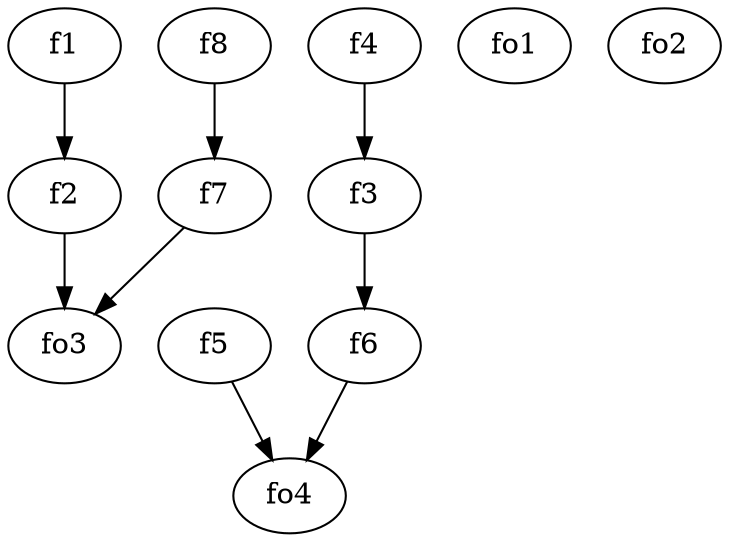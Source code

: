 strict digraph  {
f1;
f2;
f3;
f4;
f5;
f6;
f7;
f8;
fo1;
fo2;
fo3;
fo4;
f1 -> f2  [weight=2];
f2 -> fo3  [weight=2];
f3 -> f6  [weight=2];
f4 -> f3  [weight=2];
f5 -> fo4  [weight=2];
f6 -> fo4  [weight=2];
f7 -> fo3  [weight=2];
f8 -> f7  [weight=2];
}
